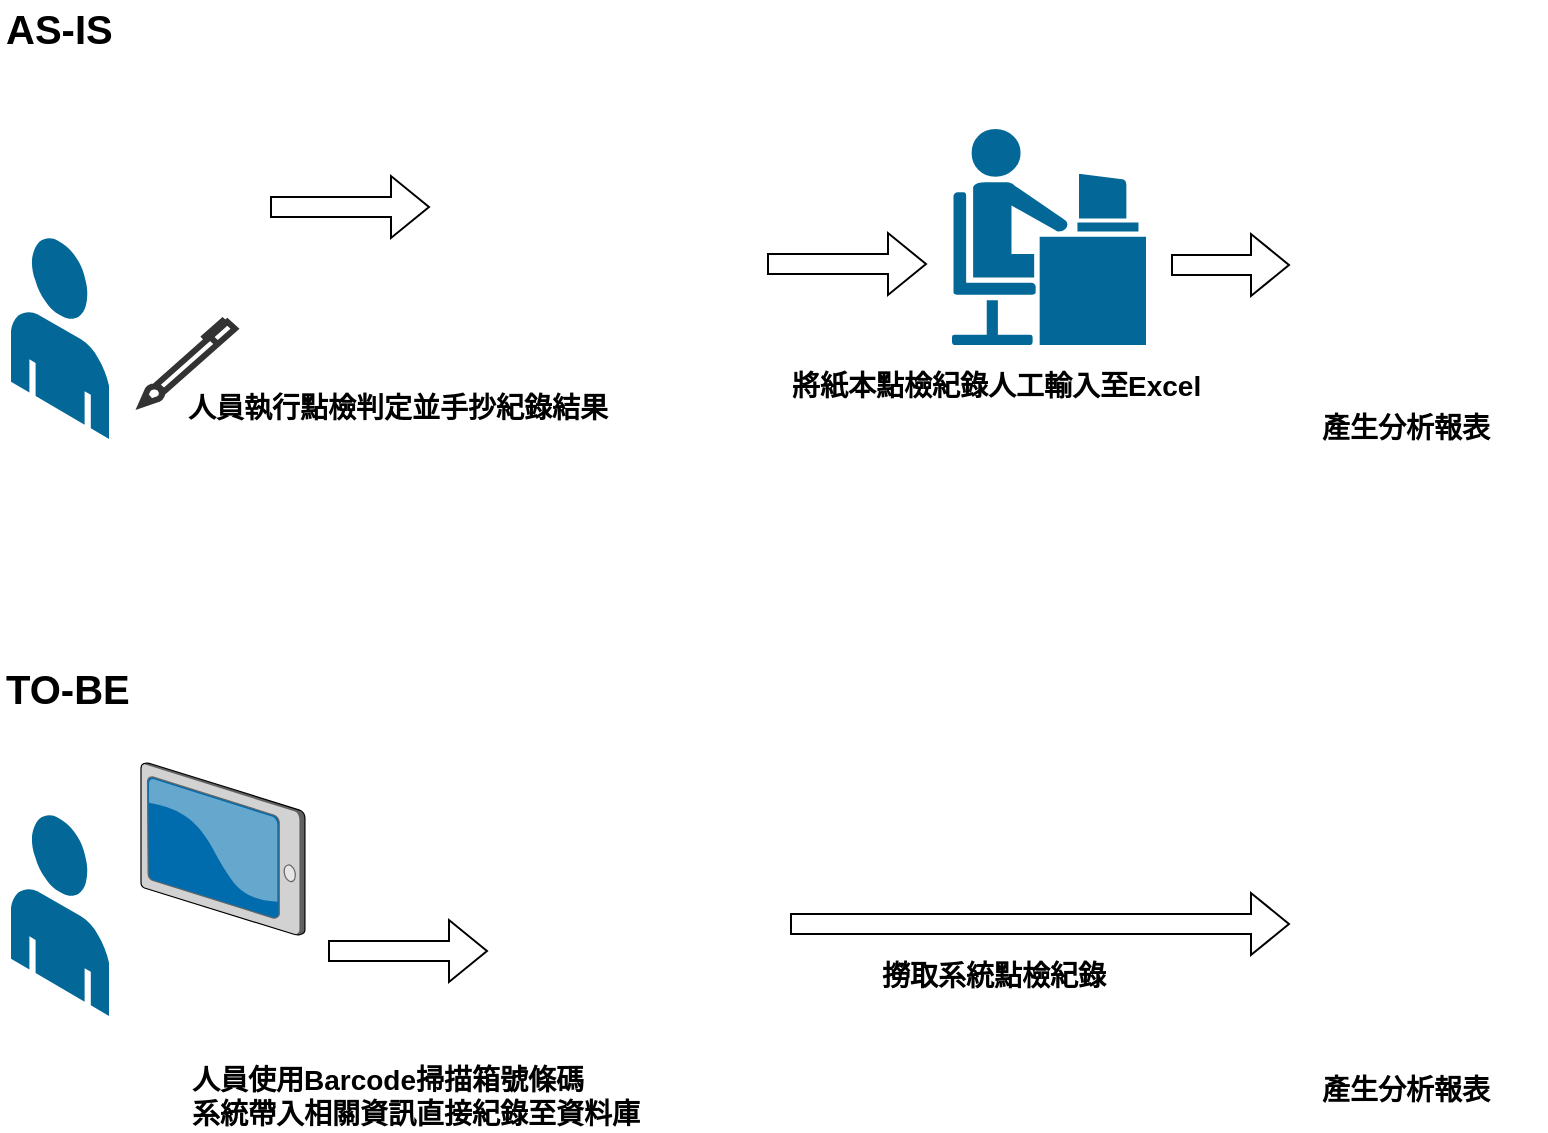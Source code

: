 <mxfile version="12.1.7" type="github" pages="1">
  <diagram id="WyztXBnFhIgyxmyer4uQ" name="Page-1">
    <mxGraphModel dx="2249" dy="713" grid="1" gridSize="10" guides="1" tooltips="1" connect="1" arrows="1" fold="1" page="1" pageScale="1" pageWidth="827" pageHeight="1169" math="0" shadow="0">
      <root>
        <mxCell id="0"/>
        <mxCell id="1" parent="0"/>
        <mxCell id="GVz599X6wvshu0MyRDAH-5" value="" style="shape=image;html=1;verticalAlign=top;verticalLabelPosition=bottom;labelBackgroundColor=#ffffff;imageAspect=0;aspect=fixed;image=https://cdn0.iconfinder.com/data/icons/containers/128/palet02.png" parent="1" vertex="1">
          <mxGeometry x="-600" y="169" width="128" height="128" as="geometry"/>
        </mxCell>
        <mxCell id="GVz599X6wvshu0MyRDAH-6" value="" style="shape=image;html=1;verticalAlign=top;verticalLabelPosition=bottom;labelBackgroundColor=#ffffff;imageAspect=0;aspect=fixed;image=https://cdn0.iconfinder.com/data/icons/containers/128/self1.png" parent="1" vertex="1">
          <mxGeometry x="-559.5" y="199" width="128" height="128" as="geometry"/>
        </mxCell>
        <mxCell id="GVz599X6wvshu0MyRDAH-9" value="" style="shape=image;html=1;verticalAlign=top;verticalLabelPosition=bottom;labelBackgroundColor=#ffffff;imageAspect=0;aspect=fixed;image=https://cdn0.iconfinder.com/data/icons/elasto-online-store/26/00-ELASTOFONT-STORE-READY_invoice-128.png" parent="1" vertex="1">
          <mxGeometry x="-776" y="176.5" width="106" height="106" as="geometry"/>
        </mxCell>
        <mxCell id="GVz599X6wvshu0MyRDAH-10" value="" style="shape=mxgraph.cisco.people.androgenous_person;html=1;dashed=0;fillColor=#036897;strokeColor=#ffffff;strokeWidth=2;verticalLabelPosition=bottom;verticalAlign=top" parent="1" vertex="1">
          <mxGeometry x="-340" y="193.5" width="99" height="110" as="geometry"/>
        </mxCell>
        <mxCell id="GVz599X6wvshu0MyRDAH-14" value="" style="verticalLabelPosition=bottom;html=1;verticalAlign=top;strokeWidth=1;align=center;outlineConnect=0;dashed=0;outlineConnect=0;shape=mxgraph.aws3d.end_user;strokeColor=none;fillColor=#036897;aspect=fixed;" parent="1" vertex="1">
          <mxGeometry x="-809.5" y="248.5" width="49" height="101" as="geometry"/>
        </mxCell>
        <mxCell id="GVz599X6wvshu0MyRDAH-16" value="" style="verticalLabelPosition=bottom;aspect=fixed;html=1;verticalAlign=top;strokeColor=none;align=center;outlineConnect=0;shape=mxgraph.citrix.tablet_2;fillColor=#036897;" parent="1" vertex="1">
          <mxGeometry x="-744.5" y="511.5" width="82" height="86" as="geometry"/>
        </mxCell>
        <mxCell id="GVz599X6wvshu0MyRDAH-17" value="" style="verticalLabelPosition=bottom;html=1;verticalAlign=top;strokeWidth=1;align=center;outlineConnect=0;dashed=0;outlineConnect=0;shape=mxgraph.aws3d.end_user;strokeColor=none;fillColor=#036897;aspect=fixed;" parent="1" vertex="1">
          <mxGeometry x="-809.5" y="537" width="49" height="101" as="geometry"/>
        </mxCell>
        <mxCell id="GVz599X6wvshu0MyRDAH-20" value="" style="shape=image;html=1;verticalAlign=top;verticalLabelPosition=bottom;labelBackgroundColor=#ffffff;imageAspect=0;aspect=fixed;image=https://cdn0.iconfinder.com/data/icons/business-management-2-14/256/b-78-128.png;fillColor=#036897;" parent="1" vertex="1">
          <mxGeometry x="-170" y="199" width="128" height="128" as="geometry"/>
        </mxCell>
        <mxCell id="GVz599X6wvshu0MyRDAH-21" value="" style="shape=image;html=1;verticalAlign=top;verticalLabelPosition=bottom;labelBackgroundColor=#ffffff;imageAspect=0;aspect=fixed;image=https://cdn0.iconfinder.com/data/icons/business-management-2-14/256/b-78-128.png;fillColor=#036897;" parent="1" vertex="1">
          <mxGeometry x="-170" y="528.5" width="128" height="128" as="geometry"/>
        </mxCell>
        <mxCell id="GVz599X6wvshu0MyRDAH-22" value="" style="html=1;verticalLabelPosition=bottom;align=center;labelBackgroundColor=#ffffff;verticalAlign=top;strokeWidth=3;strokeColor=#333333;fillColor=#ffffff;shadow=0;dashed=0;shape=mxgraph.ios7.icons.pen;" parent="1" vertex="1">
          <mxGeometry x="-744.5" y="290.5" width="47" height="42" as="geometry"/>
        </mxCell>
        <mxCell id="GVz599X6wvshu0MyRDAH-24" value="" style="shape=image;html=1;verticalAlign=top;verticalLabelPosition=bottom;labelBackgroundColor=#ffffff;imageAspect=0;aspect=fixed;image=https://cdn2.iconfinder.com/data/icons/mobile-and-internet-business/285/qr_code-128.png;strokeColor=#333333;strokeWidth=3;fillColor=#036897;" parent="1" vertex="1">
          <mxGeometry x="-739" y="585.5" width="71" height="71" as="geometry"/>
        </mxCell>
        <mxCell id="GVz599X6wvshu0MyRDAH-30" value="" style="edgeStyle=orthogonalEdgeStyle;shape=flexArrow;rounded=0;orthogonalLoop=1;jettySize=auto;html=1;" parent="1" edge="1">
          <mxGeometry relative="1" as="geometry">
            <mxPoint x="-651" y="605.5" as="sourcePoint"/>
            <mxPoint x="-571" y="605.5" as="targetPoint"/>
          </mxGeometry>
        </mxCell>
        <mxCell id="GVz599X6wvshu0MyRDAH-33" value="" style="edgeStyle=orthogonalEdgeStyle;shape=flexArrow;rounded=0;orthogonalLoop=1;jettySize=auto;html=1;" parent="1" edge="1">
          <mxGeometry relative="1" as="geometry">
            <mxPoint x="-431.5" y="262" as="sourcePoint"/>
            <mxPoint x="-351.5" y="262" as="targetPoint"/>
          </mxGeometry>
        </mxCell>
        <mxCell id="GVz599X6wvshu0MyRDAH-35" value="" style="edgeStyle=orthogonalEdgeStyle;shape=flexArrow;rounded=0;orthogonalLoop=1;jettySize=auto;html=1;" parent="1" edge="1">
          <mxGeometry relative="1" as="geometry">
            <mxPoint x="-420" y="592" as="sourcePoint"/>
            <mxPoint x="-170" y="592" as="targetPoint"/>
          </mxGeometry>
        </mxCell>
        <mxCell id="GVz599X6wvshu0MyRDAH-36" value="" style="edgeStyle=orthogonalEdgeStyle;shape=flexArrow;rounded=0;orthogonalLoop=1;jettySize=auto;html=1;" parent="1" edge="1">
          <mxGeometry relative="1" as="geometry">
            <mxPoint x="-229.5" y="262.5" as="sourcePoint"/>
            <mxPoint x="-170" y="262.5" as="targetPoint"/>
          </mxGeometry>
        </mxCell>
        <mxCell id="GVz599X6wvshu0MyRDAH-37" value="" style="shape=image;html=1;verticalAlign=top;verticalLabelPosition=bottom;labelBackgroundColor=#ffffff;imageAspect=0;aspect=fixed;image=https://cdn0.iconfinder.com/data/icons/containers/128/palet02.png" parent="1" vertex="1">
          <mxGeometry x="-590" y="498.5" width="128" height="128" as="geometry"/>
        </mxCell>
        <mxCell id="GVz599X6wvshu0MyRDAH-38" value="" style="shape=image;html=1;verticalAlign=top;verticalLabelPosition=bottom;labelBackgroundColor=#ffffff;imageAspect=0;aspect=fixed;image=https://cdn0.iconfinder.com/data/icons/containers/128/self1.png" parent="1" vertex="1">
          <mxGeometry x="-549.5" y="528.5" width="128" height="128" as="geometry"/>
        </mxCell>
        <mxCell id="GVz599X6wvshu0MyRDAH-39" value="" style="edgeStyle=orthogonalEdgeStyle;shape=flexArrow;rounded=0;orthogonalLoop=1;jettySize=auto;html=1;" parent="1" edge="1">
          <mxGeometry relative="1" as="geometry">
            <mxPoint x="-680" y="233.5" as="sourcePoint"/>
            <mxPoint x="-600" y="233.5" as="targetPoint"/>
          </mxGeometry>
        </mxCell>
        <mxCell id="GVz599X6wvshu0MyRDAH-40" value="&lt;font style=&quot;font-size: 14px&quot;&gt;人員執行點檢判定並手抄紀錄結果&lt;/font&gt;" style="text;html=1;resizable=0;points=[];autosize=1;align=left;verticalAlign=top;spacingTop=-4;fontStyle=1" parent="1" vertex="1">
          <mxGeometry x="-723" y="322.5" width="230" height="20" as="geometry"/>
        </mxCell>
        <mxCell id="GVz599X6wvshu0MyRDAH-41" value="&lt;font style=&quot;font-size: 14px&quot;&gt;&lt;b&gt;將紙本點檢紀錄人工輸入至Excel&lt;/b&gt;&lt;/font&gt;" style="text;html=1;resizable=0;points=[];autosize=1;align=left;verticalAlign=top;spacingTop=-4;" parent="1" vertex="1">
          <mxGeometry x="-421.5" y="311.5" width="230" height="20" as="geometry"/>
        </mxCell>
        <mxCell id="GVz599X6wvshu0MyRDAH-42" value="&lt;font style=&quot;font-size: 14px&quot;&gt;產生分析報表&lt;/font&gt;" style="text;html=1;resizable=0;points=[];autosize=1;align=left;verticalAlign=top;spacingTop=-4;fontStyle=1" parent="1" vertex="1">
          <mxGeometry x="-156" y="332.5" width="100" height="20" as="geometry"/>
        </mxCell>
        <mxCell id="GVz599X6wvshu0MyRDAH-43" value="&lt;font style=&quot;font-size: 14px&quot;&gt;產生分析報表&lt;/font&gt;" style="text;html=1;resizable=0;points=[];autosize=1;align=left;verticalAlign=top;spacingTop=-4;fontStyle=1" parent="1" vertex="1">
          <mxGeometry x="-156" y="663.5" width="100" height="20" as="geometry"/>
        </mxCell>
        <mxCell id="GVz599X6wvshu0MyRDAH-44" value="&lt;font style=&quot;font-size: 14px&quot;&gt;人員使用Barcode掃描箱號條碼&lt;br&gt;系統帶入相關資訊直接紀錄至資料庫&lt;br&gt;&lt;/font&gt;" style="text;html=1;resizable=0;points=[];autosize=1;align=left;verticalAlign=top;spacingTop=-4;fontStyle=1" parent="1" vertex="1">
          <mxGeometry x="-721" y="658.5" width="240" height="30" as="geometry"/>
        </mxCell>
        <mxCell id="GVz599X6wvshu0MyRDAH-46" value="&lt;b&gt;&lt;font style=&quot;font-size: 14px&quot;&gt;撈取系統點檢紀錄&lt;/font&gt;&lt;/b&gt;" style="text;html=1;resizable=0;points=[];autosize=1;align=left;verticalAlign=top;spacingTop=-4;" parent="1" vertex="1">
          <mxGeometry x="-376.5" y="606.5" width="140" height="20" as="geometry"/>
        </mxCell>
        <mxCell id="bUdPiXqKGoQTCF1erYrv-1" value="" style="shape=image;html=1;verticalAlign=top;verticalLabelPosition=bottom;labelBackgroundColor=#ffffff;imageAspect=0;aspect=fixed;image=https://cdn3.iconfinder.com/data/icons/logos-brands-3/24/logo_brand_brands_logos_excel-128.png" vertex="1" parent="1">
          <mxGeometry x="-241" y="180" width="54" height="54" as="geometry"/>
        </mxCell>
        <mxCell id="bUdPiXqKGoQTCF1erYrv-2" value="&lt;font style=&quot;font-size: 20px&quot;&gt;&lt;b&gt;AS-IS&lt;/b&gt;&lt;/font&gt;" style="text;html=1;resizable=0;points=[];autosize=1;align=left;verticalAlign=top;spacingTop=-4;" vertex="1" parent="1">
          <mxGeometry x="-814.5" y="130" width="70" height="20" as="geometry"/>
        </mxCell>
        <mxCell id="bUdPiXqKGoQTCF1erYrv-3" value="&lt;font style=&quot;font-size: 20px&quot;&gt;&lt;b&gt;TO-BE&lt;/b&gt;&lt;/font&gt;" style="text;html=1;resizable=0;points=[];autosize=1;align=left;verticalAlign=top;spacingTop=-4;" vertex="1" parent="1">
          <mxGeometry x="-814.5" y="460" width="80" height="20" as="geometry"/>
        </mxCell>
      </root>
    </mxGraphModel>
  </diagram>
</mxfile>
